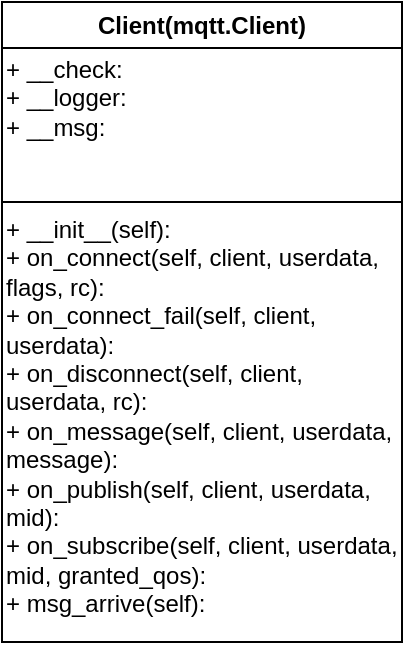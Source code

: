 <mxfile version="21.2.7" type="device">
  <diagram name="Page-1" id="ZKfmSK1DI8VXTmZOymLS">
    <mxGraphModel dx="567" dy="364" grid="1" gridSize="10" guides="1" tooltips="1" connect="1" arrows="1" fold="1" page="1" pageScale="1" pageWidth="850" pageHeight="1100" math="0" shadow="0">
      <root>
        <mxCell id="0" />
        <mxCell id="1" parent="0" />
        <mxCell id="wMRlS1T20MpH34R8xzaE-1" value="Client(mqtt.Client&lt;span style=&quot;background-color: initial;&quot;&gt;)&lt;/span&gt;" style="swimlane;whiteSpace=wrap;html=1;" vertex="1" parent="1">
          <mxGeometry x="250" y="30" width="200" height="320" as="geometry" />
        </mxCell>
        <mxCell id="wMRlS1T20MpH34R8xzaE-2" value="+&amp;nbsp;__check:&lt;span style=&quot;background-color: initial;&quot;&gt;&amp;nbsp;&lt;/span&gt;&lt;br&gt;+&amp;nbsp;__logger:&lt;br&gt;+&amp;nbsp;__msg:" style="text;html=1;strokeColor=none;fillColor=none;align=left;verticalAlign=top;whiteSpace=wrap;rounded=0;horizontal=1;" vertex="1" parent="wMRlS1T20MpH34R8xzaE-1">
          <mxGeometry y="20" width="200" height="80" as="geometry" />
        </mxCell>
        <mxCell id="wMRlS1T20MpH34R8xzaE-3" value="+ __init__(self):&lt;br&gt;+ on_connect(self, client, userdata, flags, rc):&lt;br&gt;+ on_connect_fail(self, client, userdata):&lt;br&gt;+ on_disconnect(self, client, userdata, rc):&lt;br&gt;+ on_message(self, client, userdata, message):&lt;br&gt;+ on_publish(self, client, userdata, mid):&lt;br&gt;+ on_subscribe(self, client, userdata, mid, granted_qos):&lt;br&gt;+ msg_arrive(self):" style="text;html=1;strokeColor=none;fillColor=none;align=left;verticalAlign=top;whiteSpace=wrap;rounded=0;horizontal=1;" vertex="1" parent="wMRlS1T20MpH34R8xzaE-1">
          <mxGeometry y="100" width="200" height="220" as="geometry" />
        </mxCell>
        <mxCell id="wMRlS1T20MpH34R8xzaE-4" value="" style="endArrow=none;html=1;rounded=0;exitX=0;exitY=1;exitDx=0;exitDy=0;entryX=1;entryY=1;entryDx=0;entryDy=0;" edge="1" parent="wMRlS1T20MpH34R8xzaE-1" source="wMRlS1T20MpH34R8xzaE-2" target="wMRlS1T20MpH34R8xzaE-2">
          <mxGeometry width="50" height="50" relative="1" as="geometry">
            <mxPoint x="110" y="140" as="sourcePoint" />
            <mxPoint x="160" y="90" as="targetPoint" />
            <Array as="points" />
          </mxGeometry>
        </mxCell>
      </root>
    </mxGraphModel>
  </diagram>
</mxfile>
